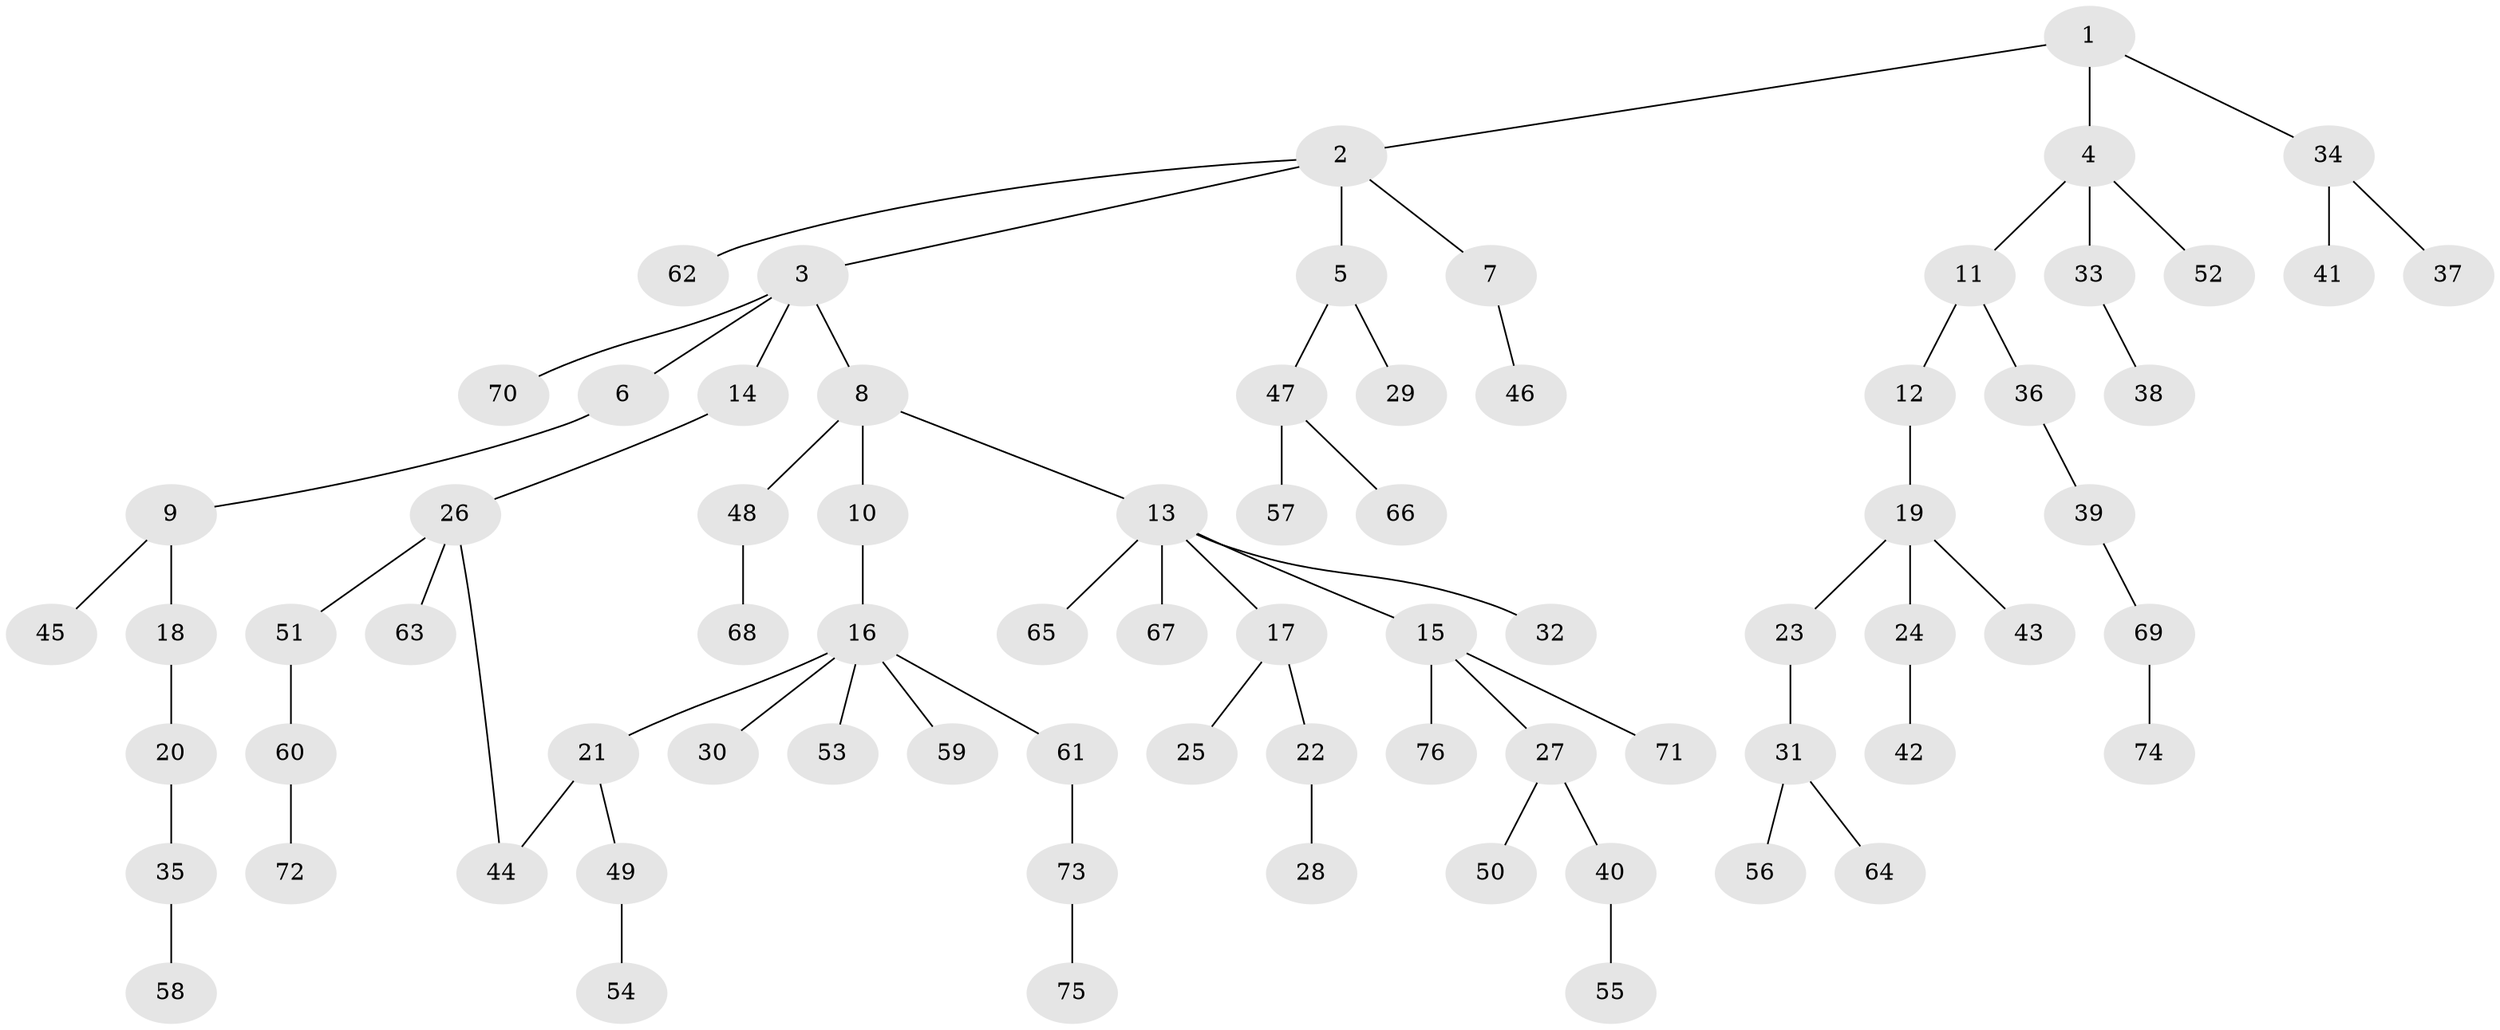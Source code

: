 // Generated by graph-tools (version 1.1) at 2025/13/03/09/25 04:13:38]
// undirected, 76 vertices, 76 edges
graph export_dot {
graph [start="1"]
  node [color=gray90,style=filled];
  1;
  2;
  3;
  4;
  5;
  6;
  7;
  8;
  9;
  10;
  11;
  12;
  13;
  14;
  15;
  16;
  17;
  18;
  19;
  20;
  21;
  22;
  23;
  24;
  25;
  26;
  27;
  28;
  29;
  30;
  31;
  32;
  33;
  34;
  35;
  36;
  37;
  38;
  39;
  40;
  41;
  42;
  43;
  44;
  45;
  46;
  47;
  48;
  49;
  50;
  51;
  52;
  53;
  54;
  55;
  56;
  57;
  58;
  59;
  60;
  61;
  62;
  63;
  64;
  65;
  66;
  67;
  68;
  69;
  70;
  71;
  72;
  73;
  74;
  75;
  76;
  1 -- 2;
  1 -- 4;
  1 -- 34;
  2 -- 3;
  2 -- 5;
  2 -- 7;
  2 -- 62;
  3 -- 6;
  3 -- 8;
  3 -- 14;
  3 -- 70;
  4 -- 11;
  4 -- 33;
  4 -- 52;
  5 -- 29;
  5 -- 47;
  6 -- 9;
  7 -- 46;
  8 -- 10;
  8 -- 13;
  8 -- 48;
  9 -- 18;
  9 -- 45;
  10 -- 16;
  11 -- 12;
  11 -- 36;
  12 -- 19;
  13 -- 15;
  13 -- 17;
  13 -- 32;
  13 -- 65;
  13 -- 67;
  14 -- 26;
  15 -- 27;
  15 -- 71;
  15 -- 76;
  16 -- 21;
  16 -- 30;
  16 -- 53;
  16 -- 59;
  16 -- 61;
  17 -- 22;
  17 -- 25;
  18 -- 20;
  19 -- 23;
  19 -- 24;
  19 -- 43;
  20 -- 35;
  21 -- 49;
  21 -- 44;
  22 -- 28;
  23 -- 31;
  24 -- 42;
  26 -- 44;
  26 -- 51;
  26 -- 63;
  27 -- 40;
  27 -- 50;
  31 -- 56;
  31 -- 64;
  33 -- 38;
  34 -- 37;
  34 -- 41;
  35 -- 58;
  36 -- 39;
  39 -- 69;
  40 -- 55;
  47 -- 57;
  47 -- 66;
  48 -- 68;
  49 -- 54;
  51 -- 60;
  60 -- 72;
  61 -- 73;
  69 -- 74;
  73 -- 75;
}
